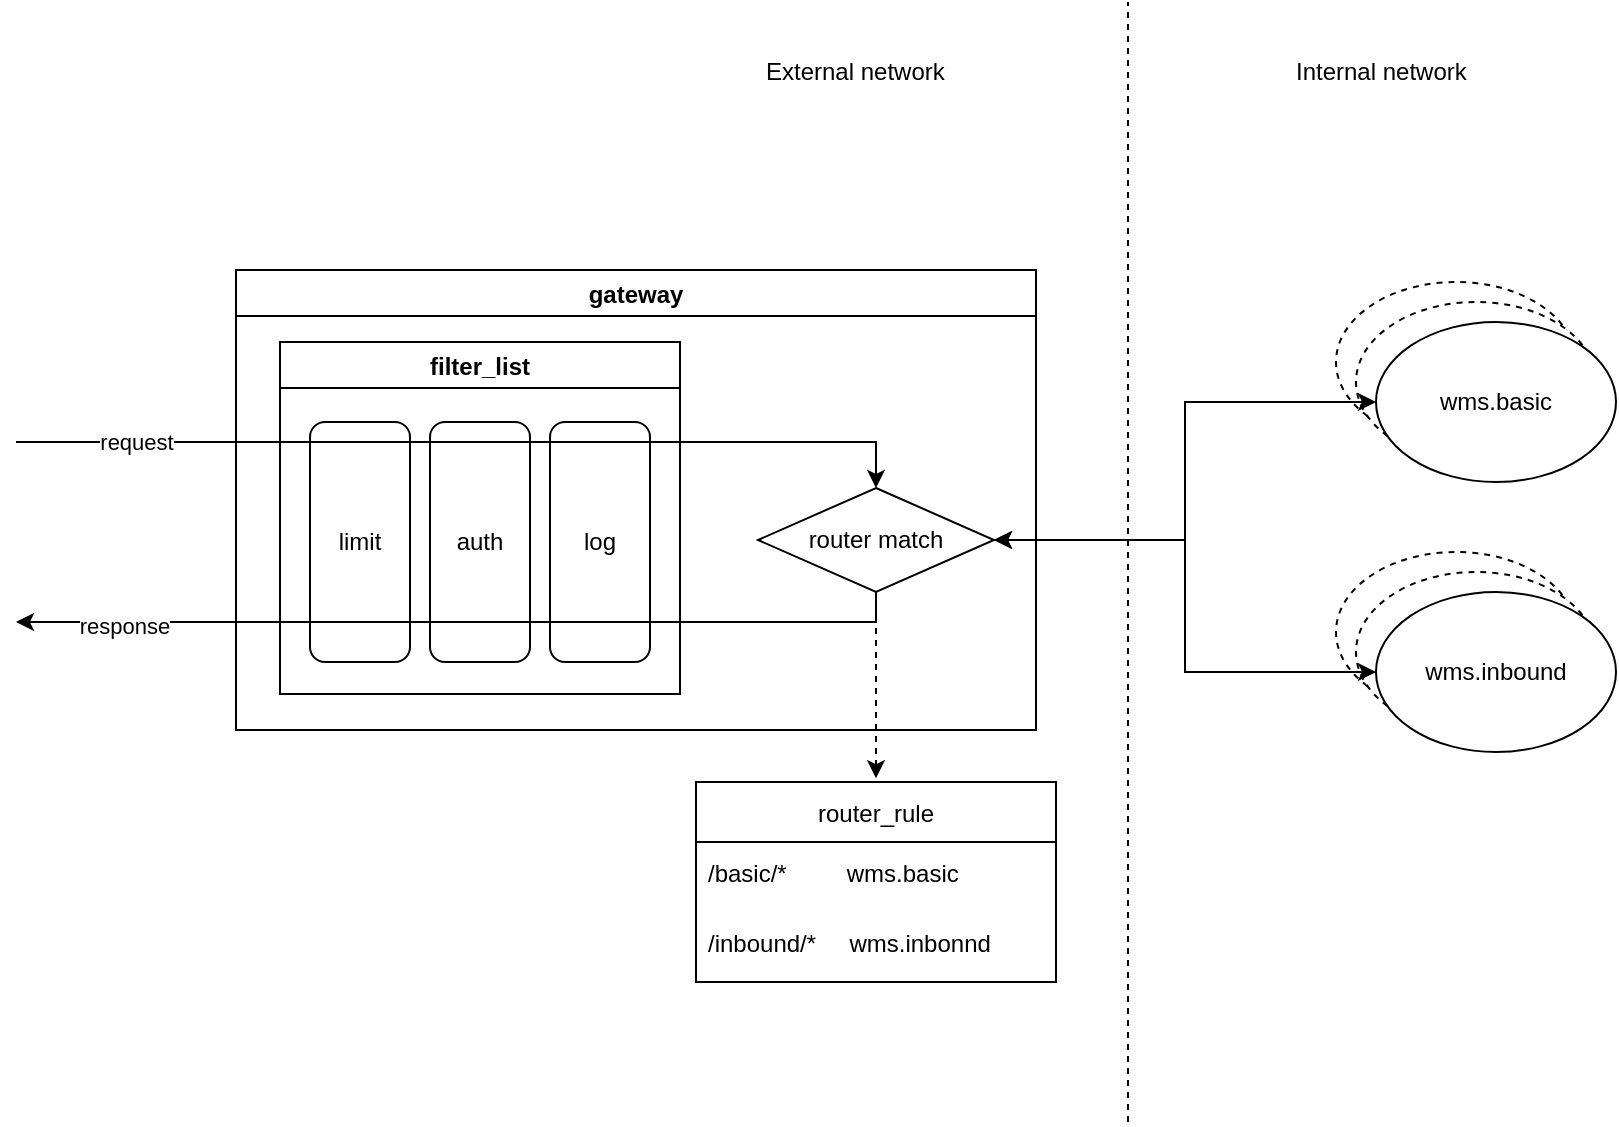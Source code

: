 <mxfile version="17.0.0" type="github">
  <diagram id="TzxcViBZO3L1NVoKGhuT" name="Page-1">
    <mxGraphModel dx="1129" dy="725" grid="0" gridSize="10" guides="1" tooltips="1" connect="1" arrows="1" fold="1" page="1" pageScale="1" pageWidth="1169" pageHeight="827" math="0" shadow="0">
      <root>
        <mxCell id="0" />
        <mxCell id="1" parent="0" />
        <mxCell id="0f1847-aPTYiUqTa3DHg-2" value="gateway" style="swimlane;" vertex="1" parent="1">
          <mxGeometry x="240" y="184" width="400" height="230" as="geometry" />
        </mxCell>
        <mxCell id="0f1847-aPTYiUqTa3DHg-7" value="router match" style="rhombus;whiteSpace=wrap;html=1;" vertex="1" parent="0f1847-aPTYiUqTa3DHg-2">
          <mxGeometry x="261" y="109" width="118" height="52" as="geometry" />
        </mxCell>
        <mxCell id="0f1847-aPTYiUqTa3DHg-20" value="filter_list" style="swimlane;" vertex="1" parent="0f1847-aPTYiUqTa3DHg-2">
          <mxGeometry x="22" y="36" width="200" height="176" as="geometry" />
        </mxCell>
        <mxCell id="0f1847-aPTYiUqTa3DHg-3" value="limit" style="rounded=1;whiteSpace=wrap;html=1;" vertex="1" parent="0f1847-aPTYiUqTa3DHg-20">
          <mxGeometry x="15" y="40" width="50" height="120" as="geometry" />
        </mxCell>
        <mxCell id="0f1847-aPTYiUqTa3DHg-4" value="auth" style="rounded=1;whiteSpace=wrap;html=1;" vertex="1" parent="0f1847-aPTYiUqTa3DHg-20">
          <mxGeometry x="75" y="40" width="50" height="120" as="geometry" />
        </mxCell>
        <mxCell id="0f1847-aPTYiUqTa3DHg-5" value="log" style="rounded=1;whiteSpace=wrap;html=1;" vertex="1" parent="0f1847-aPTYiUqTa3DHg-20">
          <mxGeometry x="135" y="40" width="50" height="120" as="geometry" />
        </mxCell>
        <mxCell id="0f1847-aPTYiUqTa3DHg-8" value="router_rule" style="swimlane;fontStyle=0;childLayout=stackLayout;horizontal=1;startSize=30;horizontalStack=0;resizeParent=1;resizeParentMax=0;resizeLast=0;collapsible=1;marginBottom=0;" vertex="1" parent="1">
          <mxGeometry x="470" y="440" width="180" height="100" as="geometry" />
        </mxCell>
        <mxCell id="0f1847-aPTYiUqTa3DHg-9" value="/basic/*         wms.basic" style="text;strokeColor=none;fillColor=none;align=left;verticalAlign=middle;spacingLeft=4;spacingRight=4;overflow=hidden;points=[[0,0.5],[1,0.5]];portConstraint=eastwest;rotatable=0;" vertex="1" parent="0f1847-aPTYiUqTa3DHg-8">
          <mxGeometry y="30" width="180" height="30" as="geometry" />
        </mxCell>
        <mxCell id="0f1847-aPTYiUqTa3DHg-10" value="/inbound/*     wms.inbonnd" style="text;strokeColor=none;fillColor=none;align=left;verticalAlign=middle;spacingLeft=4;spacingRight=4;overflow=hidden;points=[[0,0.5],[1,0.5]];portConstraint=eastwest;rotatable=0;" vertex="1" parent="0f1847-aPTYiUqTa3DHg-8">
          <mxGeometry y="60" width="180" height="40" as="geometry" />
        </mxCell>
        <mxCell id="0f1847-aPTYiUqTa3DHg-12" value="wms.basic" style="ellipse;whiteSpace=wrap;html=1;dashed=1;" vertex="1" parent="1">
          <mxGeometry x="790" y="190" width="120" height="80" as="geometry" />
        </mxCell>
        <mxCell id="0f1847-aPTYiUqTa3DHg-13" value="wms.basic" style="ellipse;whiteSpace=wrap;html=1;dashed=1;" vertex="1" parent="1">
          <mxGeometry x="800" y="200" width="120" height="80" as="geometry" />
        </mxCell>
        <mxCell id="0f1847-aPTYiUqTa3DHg-14" value="wms.basic" style="ellipse;whiteSpace=wrap;html=1;" vertex="1" parent="1">
          <mxGeometry x="810" y="210" width="120" height="80" as="geometry" />
        </mxCell>
        <mxCell id="0f1847-aPTYiUqTa3DHg-15" value="wms.basic" style="ellipse;whiteSpace=wrap;html=1;dashed=1;" vertex="1" parent="1">
          <mxGeometry x="790" y="325" width="120" height="80" as="geometry" />
        </mxCell>
        <mxCell id="0f1847-aPTYiUqTa3DHg-16" value="wms.basic" style="ellipse;whiteSpace=wrap;html=1;dashed=1;" vertex="1" parent="1">
          <mxGeometry x="800" y="335" width="120" height="80" as="geometry" />
        </mxCell>
        <mxCell id="0f1847-aPTYiUqTa3DHg-17" value="wms.inbound" style="ellipse;whiteSpace=wrap;html=1;" vertex="1" parent="1">
          <mxGeometry x="810" y="345" width="120" height="80" as="geometry" />
        </mxCell>
        <mxCell id="0f1847-aPTYiUqTa3DHg-22" value="" style="endArrow=classic;html=1;rounded=0;entryX=0.5;entryY=0;entryDx=0;entryDy=0;" edge="1" parent="1" target="0f1847-aPTYiUqTa3DHg-7">
          <mxGeometry width="50" height="50" relative="1" as="geometry">
            <mxPoint x="130" y="270" as="sourcePoint" />
            <mxPoint x="580" y="280" as="targetPoint" />
            <Array as="points">
              <mxPoint x="560" y="270" />
            </Array>
          </mxGeometry>
        </mxCell>
        <mxCell id="0f1847-aPTYiUqTa3DHg-32" value="request" style="edgeLabel;html=1;align=center;verticalAlign=middle;resizable=0;points=[];" vertex="1" connectable="0" parent="0f1847-aPTYiUqTa3DHg-22">
          <mxGeometry x="-0.735" relative="1" as="geometry">
            <mxPoint as="offset" />
          </mxGeometry>
        </mxCell>
        <mxCell id="0f1847-aPTYiUqTa3DHg-23" value="" style="endArrow=classic;html=1;rounded=0;exitX=0.5;exitY=1;exitDx=0;exitDy=0;" edge="1" parent="1" source="0f1847-aPTYiUqTa3DHg-7">
          <mxGeometry width="50" height="50" relative="1" as="geometry">
            <mxPoint x="580" y="350" as="sourcePoint" />
            <mxPoint x="130" y="360" as="targetPoint" />
            <Array as="points">
              <mxPoint x="560" y="360" />
            </Array>
          </mxGeometry>
        </mxCell>
        <mxCell id="0f1847-aPTYiUqTa3DHg-33" value="response" style="edgeLabel;html=1;align=center;verticalAlign=middle;resizable=0;points=[];" vertex="1" connectable="0" parent="0f1847-aPTYiUqTa3DHg-23">
          <mxGeometry x="0.759" y="2" relative="1" as="geometry">
            <mxPoint as="offset" />
          </mxGeometry>
        </mxCell>
        <mxCell id="0f1847-aPTYiUqTa3DHg-27" style="edgeStyle=orthogonalEdgeStyle;rounded=0;orthogonalLoop=1;jettySize=auto;html=1;strokeColor=default;entryX=0;entryY=0.5;entryDx=0;entryDy=0;startArrow=classic;startFill=1;" edge="1" parent="1" source="0f1847-aPTYiUqTa3DHg-7" target="0f1847-aPTYiUqTa3DHg-17">
          <mxGeometry relative="1" as="geometry" />
        </mxCell>
        <mxCell id="0f1847-aPTYiUqTa3DHg-31" style="edgeStyle=orthogonalEdgeStyle;rounded=0;orthogonalLoop=1;jettySize=auto;html=1;entryX=0.5;entryY=-0.019;entryDx=0;entryDy=0;entryPerimeter=0;startArrow=none;startFill=0;strokeColor=default;endArrow=classic;endFill=1;dashed=1;" edge="1" parent="1" source="0f1847-aPTYiUqTa3DHg-7" target="0f1847-aPTYiUqTa3DHg-8">
          <mxGeometry relative="1" as="geometry" />
        </mxCell>
        <mxCell id="0f1847-aPTYiUqTa3DHg-34" style="edgeStyle=orthogonalEdgeStyle;rounded=0;orthogonalLoop=1;jettySize=auto;html=1;entryX=0;entryY=0.5;entryDx=0;entryDy=0;startArrow=classic;startFill=1;endArrow=classic;endFill=1;strokeColor=default;" edge="1" parent="1" source="0f1847-aPTYiUqTa3DHg-7" target="0f1847-aPTYiUqTa3DHg-14">
          <mxGeometry relative="1" as="geometry" />
        </mxCell>
        <mxCell id="0f1847-aPTYiUqTa3DHg-35" value="" style="endArrow=none;dashed=1;html=1;rounded=0;strokeColor=default;" edge="1" parent="1">
          <mxGeometry width="50" height="50" relative="1" as="geometry">
            <mxPoint x="686" y="610" as="sourcePoint" />
            <mxPoint x="686" y="50" as="targetPoint" />
          </mxGeometry>
        </mxCell>
        <mxCell id="0f1847-aPTYiUqTa3DHg-36" value="External network" style="text;whiteSpace=wrap;html=1;" vertex="1" parent="1">
          <mxGeometry x="503" y="71" width="120" height="30" as="geometry" />
        </mxCell>
        <mxCell id="0f1847-aPTYiUqTa3DHg-37" value="Internal network" style="text;whiteSpace=wrap;html=1;" vertex="1" parent="1">
          <mxGeometry x="768" y="71" width="120" height="30" as="geometry" />
        </mxCell>
      </root>
    </mxGraphModel>
  </diagram>
</mxfile>
